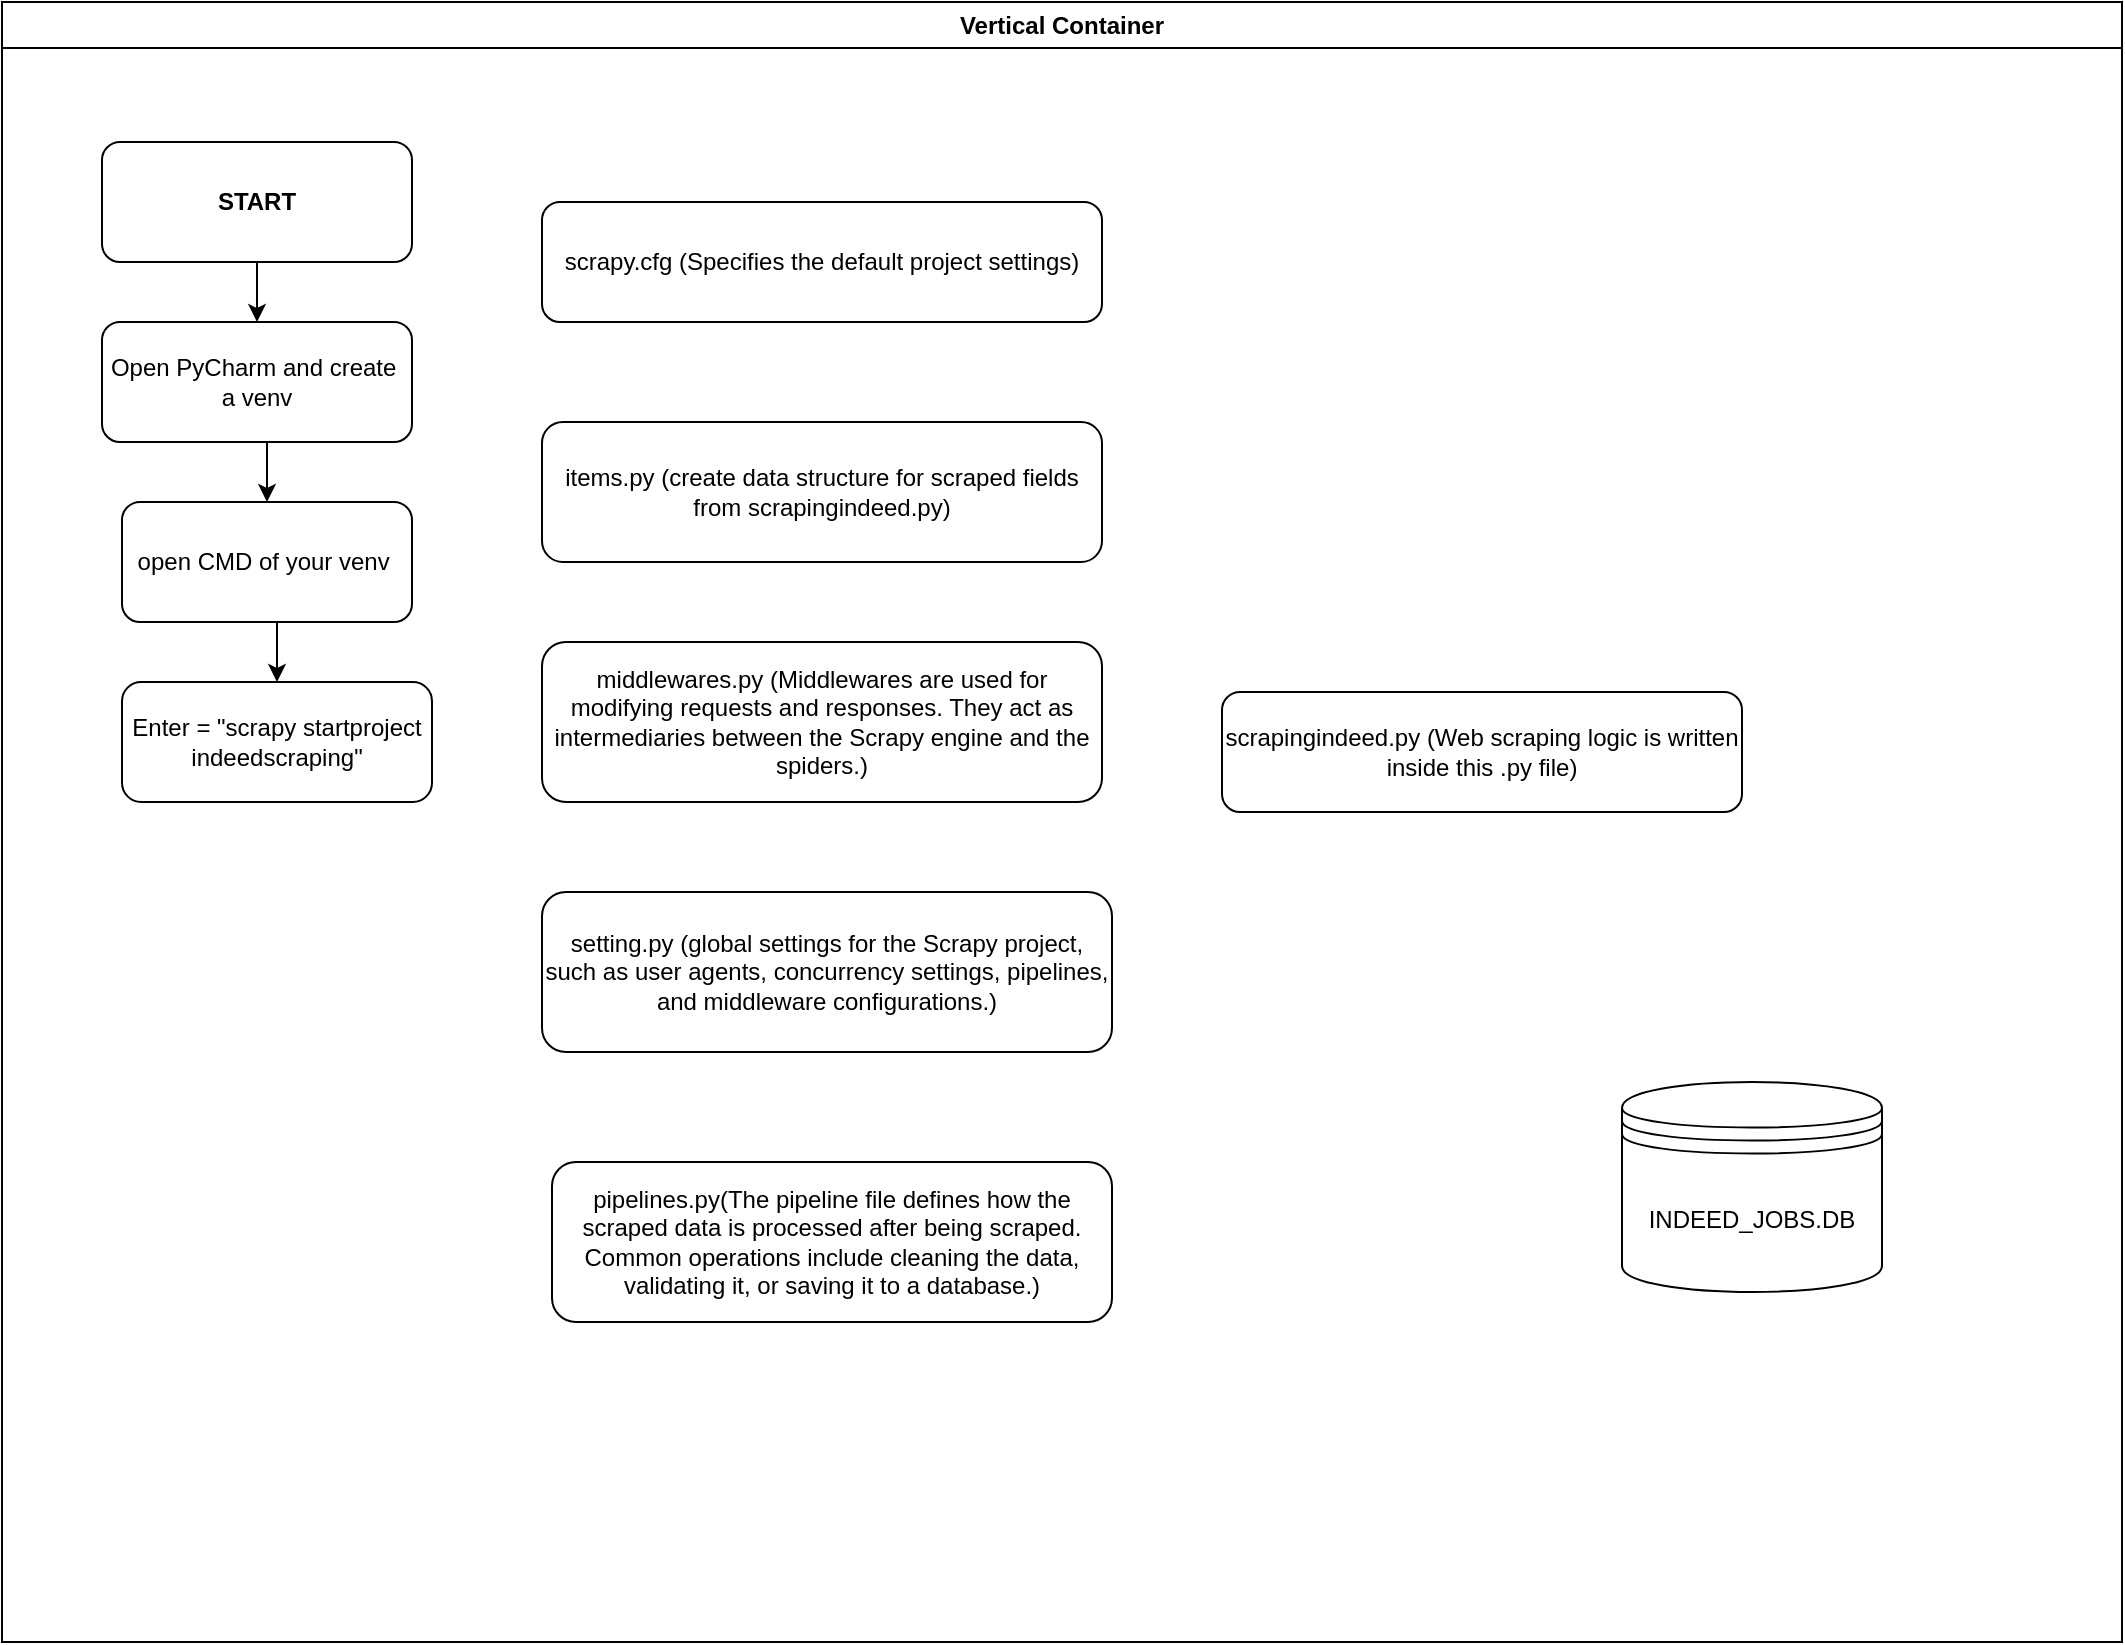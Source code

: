<mxfile version="25.0.3">
  <diagram name="Page-1" id="74e2e168-ea6b-b213-b513-2b3c1d86103e">
    <mxGraphModel dx="506" dy="1105" grid="1" gridSize="10" guides="1" tooltips="1" connect="1" arrows="1" fold="1" page="1" pageScale="1" pageWidth="1100" pageHeight="850" background="none" math="0" shadow="0">
      <root>
        <mxCell id="0" />
        <mxCell id="1" parent="0" />
        <mxCell id="4SA4tHrFqESlYz7W3tuI-28" value="scrapingindeed.py (Web scraping logic is written inside this .py file)" style="rounded=1;whiteSpace=wrap;html=1;" parent="1" vertex="1">
          <mxGeometry x="630" y="325" width="260" height="60" as="geometry" />
        </mxCell>
        <mxCell id="7bbjxVAXCqF2V5wLvZ0--2" value="Vertical Container" style="swimlane;whiteSpace=wrap;html=1;" vertex="1" parent="1">
          <mxGeometry x="20" y="-20" width="1060" height="820" as="geometry" />
        </mxCell>
        <mxCell id="4SA4tHrFqESlYz7W3tuI-12" style="edgeStyle=orthogonalEdgeStyle;rounded=0;orthogonalLoop=1;jettySize=auto;html=1;exitX=0.5;exitY=1;exitDx=0;exitDy=0;entryX=0.5;entryY=0;entryDx=0;entryDy=0;" parent="7bbjxVAXCqF2V5wLvZ0--2" source="4SA4tHrFqESlYz7W3tuI-2" target="4SA4tHrFqESlYz7W3tuI-4" edge="1">
          <mxGeometry relative="1" as="geometry" />
        </mxCell>
        <mxCell id="4SA4tHrFqESlYz7W3tuI-2" value="START" style="rounded=1;whiteSpace=wrap;html=1;fontStyle=1;shadow=0;glass=0;gradientColor=none;" parent="7bbjxVAXCqF2V5wLvZ0--2" vertex="1">
          <mxGeometry x="50" y="70" width="155" height="60" as="geometry" />
        </mxCell>
        <mxCell id="4SA4tHrFqESlYz7W3tuI-13" style="edgeStyle=orthogonalEdgeStyle;rounded=0;orthogonalLoop=1;jettySize=auto;html=1;exitX=0.5;exitY=1;exitDx=0;exitDy=0;entryX=0.5;entryY=0;entryDx=0;entryDy=0;" parent="7bbjxVAXCqF2V5wLvZ0--2" source="4SA4tHrFqESlYz7W3tuI-4" target="4SA4tHrFqESlYz7W3tuI-6" edge="1">
          <mxGeometry relative="1" as="geometry" />
        </mxCell>
        <mxCell id="4SA4tHrFqESlYz7W3tuI-4" value="Open PyCharm and create&amp;nbsp; a venv" style="rounded=1;whiteSpace=wrap;html=1;" parent="7bbjxVAXCqF2V5wLvZ0--2" vertex="1">
          <mxGeometry x="50" y="160" width="155" height="60" as="geometry" />
        </mxCell>
        <mxCell id="4SA4tHrFqESlYz7W3tuI-14" style="edgeStyle=orthogonalEdgeStyle;rounded=0;orthogonalLoop=1;jettySize=auto;html=1;exitX=0.5;exitY=1;exitDx=0;exitDy=0;entryX=0.5;entryY=0;entryDx=0;entryDy=0;" parent="7bbjxVAXCqF2V5wLvZ0--2" source="4SA4tHrFqESlYz7W3tuI-6" target="4SA4tHrFqESlYz7W3tuI-8" edge="1">
          <mxGeometry relative="1" as="geometry" />
        </mxCell>
        <mxCell id="4SA4tHrFqESlYz7W3tuI-6" value="open CMD of your venv&amp;nbsp;" style="rounded=1;whiteSpace=wrap;html=1;" parent="7bbjxVAXCqF2V5wLvZ0--2" vertex="1">
          <mxGeometry x="60" y="250" width="145" height="60" as="geometry" />
        </mxCell>
        <mxCell id="4SA4tHrFqESlYz7W3tuI-8" value="Enter = &quot;scrapy startproject indeedscraping&quot;" style="rounded=1;whiteSpace=wrap;html=1;arcSize=16;" parent="7bbjxVAXCqF2V5wLvZ0--2" vertex="1">
          <mxGeometry x="60" y="340" width="155" height="60" as="geometry" />
        </mxCell>
        <mxCell id="4SA4tHrFqESlYz7W3tuI-15" value="scrapy.cfg (Specifies the default project settings)" style="rounded=1;whiteSpace=wrap;html=1;" parent="7bbjxVAXCqF2V5wLvZ0--2" vertex="1">
          <mxGeometry x="270" y="100" width="280" height="60" as="geometry" />
        </mxCell>
        <mxCell id="4SA4tHrFqESlYz7W3tuI-16" value="items.py (create data structure for scraped fields from scrapingindeed.py)" style="rounded=1;whiteSpace=wrap;html=1;" parent="7bbjxVAXCqF2V5wLvZ0--2" vertex="1">
          <mxGeometry x="270" y="210" width="280" height="70" as="geometry" />
        </mxCell>
        <mxCell id="4SA4tHrFqESlYz7W3tuI-17" value="middlewares.py (Middlewares are used for modifying requests and responses. They act as intermediaries between the Scrapy engine and the spiders.)" style="rounded=1;whiteSpace=wrap;html=1;" parent="7bbjxVAXCqF2V5wLvZ0--2" vertex="1">
          <mxGeometry x="270" y="320" width="280" height="80" as="geometry" />
        </mxCell>
        <mxCell id="4SA4tHrFqESlYz7W3tuI-18" value="setting.py (global settings for the Scrapy project, such as user agents, concurrency settings, pipelines, and middleware configurations.)" style="rounded=1;whiteSpace=wrap;html=1;" parent="7bbjxVAXCqF2V5wLvZ0--2" vertex="1">
          <mxGeometry x="270" y="445" width="285" height="80" as="geometry" />
        </mxCell>
        <mxCell id="4SA4tHrFqESlYz7W3tuI-19" value="pipelines.py(The pipeline file defines how the scraped data is processed after being scraped. Common operations include cleaning the data, validating it, or saving it to a database.)" style="rounded=1;whiteSpace=wrap;html=1;" parent="7bbjxVAXCqF2V5wLvZ0--2" vertex="1">
          <mxGeometry x="275" y="580" width="280" height="80" as="geometry" />
        </mxCell>
        <mxCell id="4SA4tHrFqESlYz7W3tuI-34" value="INDEED_JOBS.DB" style="shape=datastore;whiteSpace=wrap;html=1;" parent="7bbjxVAXCqF2V5wLvZ0--2" vertex="1">
          <mxGeometry x="810" y="540" width="130" height="105" as="geometry" />
        </mxCell>
      </root>
    </mxGraphModel>
  </diagram>
</mxfile>
